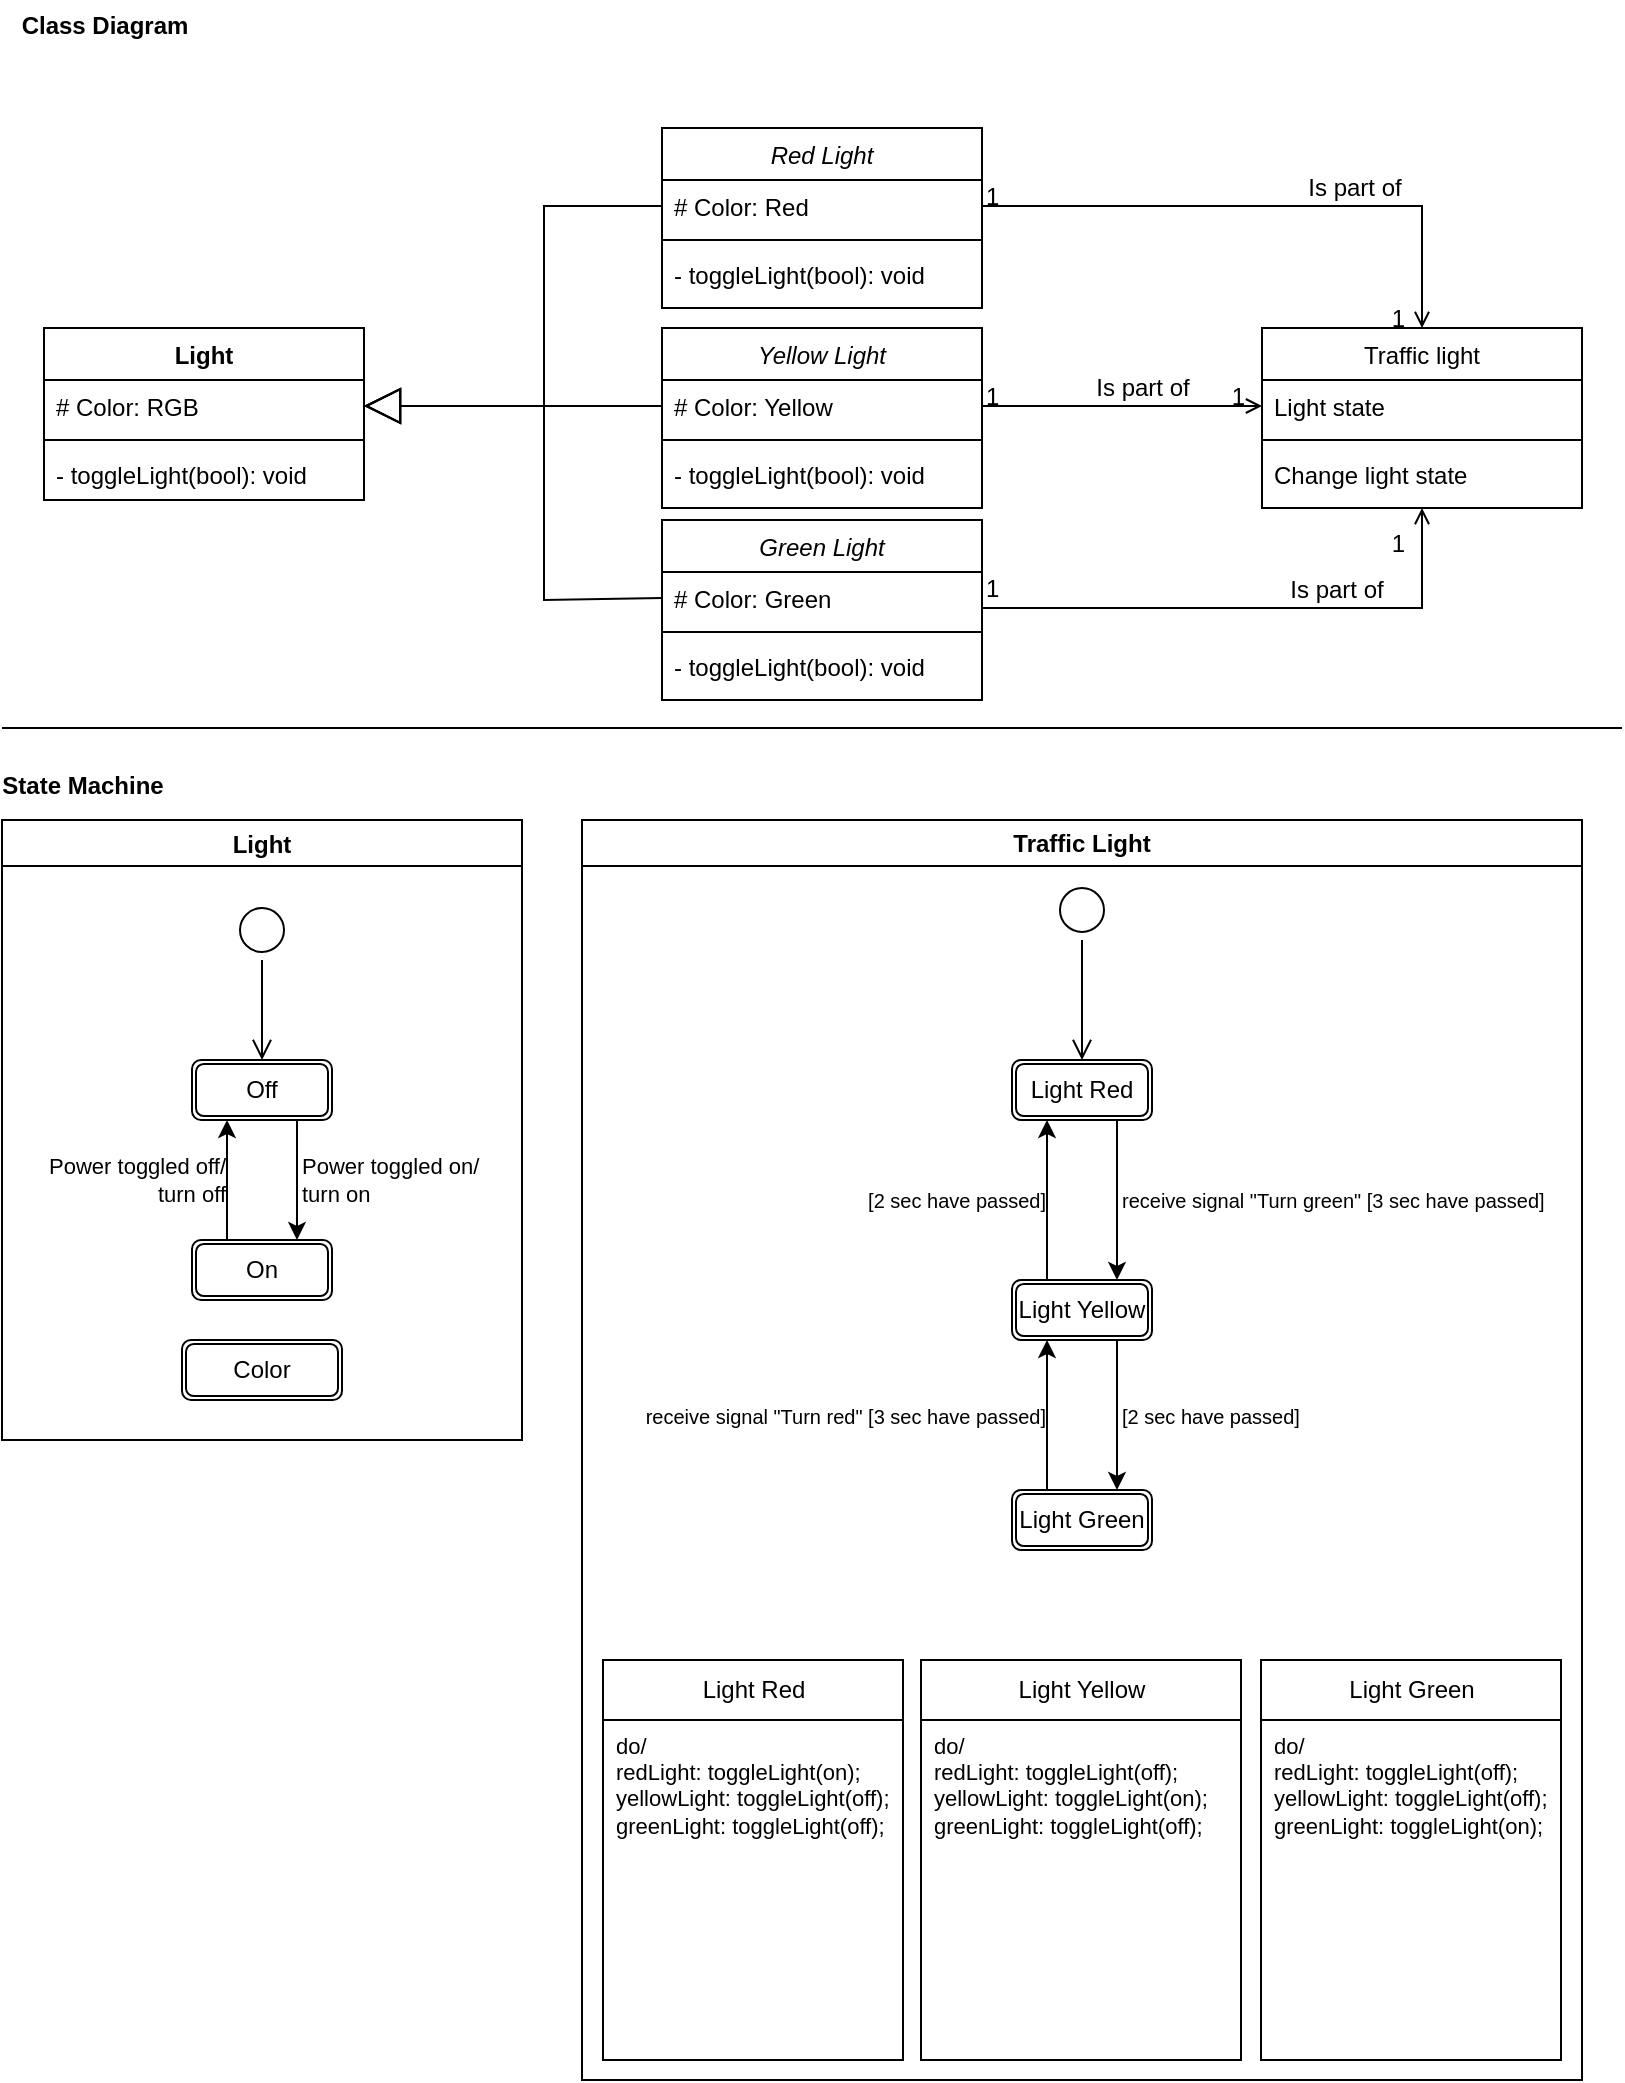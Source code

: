 <mxfile version="24.7.17">
  <diagram id="C5RBs43oDa-KdzZeNtuy" name="Page-1">
    <mxGraphModel dx="1393" dy="788" grid="1" gridSize="10" guides="1" tooltips="1" connect="1" arrows="1" fold="1" page="1" pageScale="1" pageWidth="827" pageHeight="1169" math="0" shadow="0">
      <root>
        <mxCell id="WIyWlLk6GJQsqaUBKTNV-0" />
        <mxCell id="WIyWlLk6GJQsqaUBKTNV-1" parent="WIyWlLk6GJQsqaUBKTNV-0" />
        <mxCell id="zkfFHV4jXpPFQw0GAbJ--0" value="Red Light" style="swimlane;fontStyle=2;align=center;verticalAlign=top;childLayout=stackLayout;horizontal=1;startSize=26;horizontalStack=0;resizeParent=1;resizeLast=0;collapsible=1;marginBottom=0;rounded=0;shadow=0;strokeWidth=1;" parent="WIyWlLk6GJQsqaUBKTNV-1" vertex="1">
          <mxGeometry x="339" y="94" width="160" height="90" as="geometry">
            <mxRectangle x="230" y="140" width="160" height="26" as="alternateBounds" />
          </mxGeometry>
        </mxCell>
        <mxCell id="zkfFHV4jXpPFQw0GAbJ--1" value="# Color: Red" style="text;align=left;verticalAlign=top;spacingLeft=4;spacingRight=4;overflow=hidden;rotatable=0;points=[[0,0.5],[1,0.5]];portConstraint=eastwest;" parent="zkfFHV4jXpPFQw0GAbJ--0" vertex="1">
          <mxGeometry y="26" width="160" height="26" as="geometry" />
        </mxCell>
        <mxCell id="zkfFHV4jXpPFQw0GAbJ--4" value="" style="line;html=1;strokeWidth=1;align=left;verticalAlign=middle;spacingTop=-1;spacingLeft=3;spacingRight=3;rotatable=0;labelPosition=right;points=[];portConstraint=eastwest;" parent="zkfFHV4jXpPFQw0GAbJ--0" vertex="1">
          <mxGeometry y="52" width="160" height="8" as="geometry" />
        </mxCell>
        <mxCell id="zkfFHV4jXpPFQw0GAbJ--5" value="- toggleLight(bool): void" style="text;align=left;verticalAlign=top;spacingLeft=4;spacingRight=4;overflow=hidden;rotatable=0;points=[[0,0.5],[1,0.5]];portConstraint=eastwest;" parent="zkfFHV4jXpPFQw0GAbJ--0" vertex="1">
          <mxGeometry y="60" width="160" height="26" as="geometry" />
        </mxCell>
        <mxCell id="zkfFHV4jXpPFQw0GAbJ--17" value="Traffic light" style="swimlane;fontStyle=0;align=center;verticalAlign=top;childLayout=stackLayout;horizontal=1;startSize=26;horizontalStack=0;resizeParent=1;resizeLast=0;collapsible=1;marginBottom=0;rounded=0;shadow=0;strokeWidth=1;" parent="WIyWlLk6GJQsqaUBKTNV-1" vertex="1">
          <mxGeometry x="639" y="194" width="160" height="90" as="geometry">
            <mxRectangle x="550" y="140" width="160" height="26" as="alternateBounds" />
          </mxGeometry>
        </mxCell>
        <mxCell id="zkfFHV4jXpPFQw0GAbJ--18" value="Light state" style="text;align=left;verticalAlign=top;spacingLeft=4;spacingRight=4;overflow=hidden;rotatable=0;points=[[0,0.5],[1,0.5]];portConstraint=eastwest;" parent="zkfFHV4jXpPFQw0GAbJ--17" vertex="1">
          <mxGeometry y="26" width="160" height="26" as="geometry" />
        </mxCell>
        <mxCell id="zkfFHV4jXpPFQw0GAbJ--23" value="" style="line;html=1;strokeWidth=1;align=left;verticalAlign=middle;spacingTop=-1;spacingLeft=3;spacingRight=3;rotatable=0;labelPosition=right;points=[];portConstraint=eastwest;" parent="zkfFHV4jXpPFQw0GAbJ--17" vertex="1">
          <mxGeometry y="52" width="160" height="8" as="geometry" />
        </mxCell>
        <mxCell id="zkfFHV4jXpPFQw0GAbJ--25" value="Change light state" style="text;align=left;verticalAlign=top;spacingLeft=4;spacingRight=4;overflow=hidden;rotatable=0;points=[[0,0.5],[1,0.5]];portConstraint=eastwest;" parent="zkfFHV4jXpPFQw0GAbJ--17" vertex="1">
          <mxGeometry y="60" width="160" height="26" as="geometry" />
        </mxCell>
        <mxCell id="zkfFHV4jXpPFQw0GAbJ--26" value="" style="endArrow=open;shadow=0;strokeWidth=1;rounded=0;curved=0;endFill=1;edgeStyle=elbowEdgeStyle;elbow=vertical;exitX=1;exitY=0.5;exitDx=0;exitDy=0;" parent="WIyWlLk6GJQsqaUBKTNV-1" source="zkfFHV4jXpPFQw0GAbJ--1" target="zkfFHV4jXpPFQw0GAbJ--17" edge="1">
          <mxGeometry x="0.5" y="41" relative="1" as="geometry">
            <mxPoint x="709" y="276" as="sourcePoint" />
            <mxPoint x="869" y="276" as="targetPoint" />
            <mxPoint x="-40" y="32" as="offset" />
            <Array as="points">
              <mxPoint x="719" y="133" />
            </Array>
          </mxGeometry>
        </mxCell>
        <mxCell id="zkfFHV4jXpPFQw0GAbJ--27" value="1" style="resizable=0;align=left;verticalAlign=bottom;labelBackgroundColor=none;fontSize=12;" parent="zkfFHV4jXpPFQw0GAbJ--26" connectable="0" vertex="1">
          <mxGeometry x="-1" relative="1" as="geometry">
            <mxPoint y="4" as="offset" />
          </mxGeometry>
        </mxCell>
        <mxCell id="zkfFHV4jXpPFQw0GAbJ--28" value="1" style="resizable=0;align=right;verticalAlign=bottom;labelBackgroundColor=none;fontSize=12;" parent="zkfFHV4jXpPFQw0GAbJ--26" connectable="0" vertex="1">
          <mxGeometry x="1" relative="1" as="geometry">
            <mxPoint x="-7" y="4" as="offset" />
          </mxGeometry>
        </mxCell>
        <mxCell id="zkfFHV4jXpPFQw0GAbJ--29" value="Is part of" style="text;html=1;resizable=0;points=[];;align=center;verticalAlign=middle;labelBackgroundColor=none;rounded=0;shadow=0;strokeWidth=1;fontSize=12;" parent="zkfFHV4jXpPFQw0GAbJ--26" vertex="1" connectable="0">
          <mxGeometry x="0.5" y="49" relative="1" as="geometry">
            <mxPoint x="-25" y="40" as="offset" />
          </mxGeometry>
        </mxCell>
        <mxCell id="d9R9UuPEyKs_aaEbfpF--1" value="" style="line;strokeWidth=1;fillColor=none;align=left;verticalAlign=middle;spacingTop=-1;spacingLeft=3;spacingRight=3;rotatable=0;labelPosition=right;points=[];portConstraint=eastwest;strokeColor=inherit;" vertex="1" parent="WIyWlLk6GJQsqaUBKTNV-1">
          <mxGeometry x="9" y="390" width="810" height="8" as="geometry" />
        </mxCell>
        <mxCell id="d9R9UuPEyKs_aaEbfpF--3" value="Class Diagram" style="text;align=center;fontStyle=1;verticalAlign=middle;spacingLeft=3;spacingRight=3;strokeColor=none;rotatable=0;points=[[0,0.5],[1,0.5]];portConstraint=eastwest;html=1;" vertex="1" parent="WIyWlLk6GJQsqaUBKTNV-1">
          <mxGeometry x="20" y="30" width="80" height="26" as="geometry" />
        </mxCell>
        <mxCell id="d9R9UuPEyKs_aaEbfpF--4" value="State Machine" style="text;align=center;fontStyle=1;verticalAlign=middle;spacingLeft=3;spacingRight=3;strokeColor=none;rotatable=0;points=[[0,0.5],[1,0.5]];portConstraint=eastwest;html=1;" vertex="1" parent="WIyWlLk6GJQsqaUBKTNV-1">
          <mxGeometry x="9" y="410" width="80" height="26" as="geometry" />
        </mxCell>
        <mxCell id="d9R9UuPEyKs_aaEbfpF--6" value="Light" style="swimlane;" vertex="1" parent="WIyWlLk6GJQsqaUBKTNV-1">
          <mxGeometry x="9" y="440" width="260" height="310" as="geometry" />
        </mxCell>
        <mxCell id="d9R9UuPEyKs_aaEbfpF--5" value="Off" style="shape=ext;double=1;rounded=1;whiteSpace=wrap;html=1;" vertex="1" parent="d9R9UuPEyKs_aaEbfpF--6">
          <mxGeometry x="95" y="120" width="70" height="30" as="geometry" />
        </mxCell>
        <mxCell id="d9R9UuPEyKs_aaEbfpF--7" value="On" style="shape=ext;double=1;rounded=1;whiteSpace=wrap;html=1;" vertex="1" parent="d9R9UuPEyKs_aaEbfpF--6">
          <mxGeometry x="95" y="210" width="70" height="30" as="geometry" />
        </mxCell>
        <mxCell id="d9R9UuPEyKs_aaEbfpF--8" value="" style="endArrow=classic;html=1;rounded=0;exitX=0.75;exitY=1;exitDx=0;exitDy=0;entryX=0.75;entryY=0;entryDx=0;entryDy=0;" edge="1" parent="d9R9UuPEyKs_aaEbfpF--6" source="d9R9UuPEyKs_aaEbfpF--5" target="d9R9UuPEyKs_aaEbfpF--7">
          <mxGeometry relative="1" as="geometry">
            <mxPoint x="180" y="140" as="sourcePoint" />
            <mxPoint x="180" y="210" as="targetPoint" />
          </mxGeometry>
        </mxCell>
        <mxCell id="d9R9UuPEyKs_aaEbfpF--9" value="Power toggled on/&lt;div&gt;turn on&lt;/div&gt;" style="edgeLabel;resizable=0;html=1;;align=left;verticalAlign=middle;labelPosition=right;verticalLabelPosition=middle;" connectable="0" vertex="1" parent="d9R9UuPEyKs_aaEbfpF--8">
          <mxGeometry relative="1" as="geometry" />
        </mxCell>
        <mxCell id="d9R9UuPEyKs_aaEbfpF--11" value="" style="endArrow=classic;html=1;rounded=0;entryX=0.25;entryY=1;entryDx=0;entryDy=0;labelPosition=left;verticalLabelPosition=middle;align=right;verticalAlign=middle;exitX=0.25;exitY=0;exitDx=0;exitDy=0;" edge="1" parent="d9R9UuPEyKs_aaEbfpF--6" source="d9R9UuPEyKs_aaEbfpF--7" target="d9R9UuPEyKs_aaEbfpF--5">
          <mxGeometry relative="1" as="geometry">
            <mxPoint x="120" y="190" as="sourcePoint" />
            <mxPoint x="158" y="220" as="targetPoint" />
          </mxGeometry>
        </mxCell>
        <mxCell id="d9R9UuPEyKs_aaEbfpF--12" value="Power toggled off/&lt;div&gt;turn off&lt;/div&gt;" style="edgeLabel;resizable=0;html=1;;align=right;verticalAlign=middle;labelPosition=left;verticalLabelPosition=middle;" connectable="0" vertex="1" parent="d9R9UuPEyKs_aaEbfpF--11">
          <mxGeometry relative="1" as="geometry" />
        </mxCell>
        <mxCell id="d9R9UuPEyKs_aaEbfpF--21" value="Color" style="shape=ext;double=1;rounded=1;whiteSpace=wrap;html=1;" vertex="1" parent="d9R9UuPEyKs_aaEbfpF--6">
          <mxGeometry x="90" y="260" width="80" height="30" as="geometry" />
        </mxCell>
        <mxCell id="d9R9UuPEyKs_aaEbfpF--39" value="" style="ellipse;html=1;shape=startState;" vertex="1" parent="d9R9UuPEyKs_aaEbfpF--6">
          <mxGeometry x="115" y="40" width="30" height="30" as="geometry" />
        </mxCell>
        <mxCell id="d9R9UuPEyKs_aaEbfpF--40" value="" style="edgeStyle=orthogonalEdgeStyle;html=1;verticalAlign=bottom;endArrow=open;endSize=8;rounded=0;entryX=0.5;entryY=0;entryDx=0;entryDy=0;" edge="1" source="d9R9UuPEyKs_aaEbfpF--39" parent="d9R9UuPEyKs_aaEbfpF--6" target="d9R9UuPEyKs_aaEbfpF--5">
          <mxGeometry relative="1" as="geometry">
            <mxPoint x="216" y="120" as="targetPoint" />
            <Array as="points">
              <mxPoint x="130" y="90" />
              <mxPoint x="130" y="90" />
            </Array>
          </mxGeometry>
        </mxCell>
        <mxCell id="d9R9UuPEyKs_aaEbfpF--20" value="Traffic Light" style="swimlane;whiteSpace=wrap;html=1;" vertex="1" parent="WIyWlLk6GJQsqaUBKTNV-1">
          <mxGeometry x="299" y="440" width="500" height="630" as="geometry" />
        </mxCell>
        <mxCell id="d9R9UuPEyKs_aaEbfpF--41" value="Light Red" style="shape=ext;double=1;rounded=1;whiteSpace=wrap;html=1;" vertex="1" parent="d9R9UuPEyKs_aaEbfpF--20">
          <mxGeometry x="215" y="120" width="70" height="30" as="geometry" />
        </mxCell>
        <mxCell id="d9R9UuPEyKs_aaEbfpF--43" value="Light Green" style="shape=ext;double=1;rounded=1;whiteSpace=wrap;html=1;" vertex="1" parent="d9R9UuPEyKs_aaEbfpF--20">
          <mxGeometry x="215" y="335" width="70" height="30" as="geometry" />
        </mxCell>
        <mxCell id="d9R9UuPEyKs_aaEbfpF--42" value="Light Yellow" style="shape=ext;double=1;rounded=1;whiteSpace=wrap;html=1;" vertex="1" parent="d9R9UuPEyKs_aaEbfpF--20">
          <mxGeometry x="215" y="230" width="70" height="30" as="geometry" />
        </mxCell>
        <mxCell id="d9R9UuPEyKs_aaEbfpF--48" value="" style="ellipse;html=1;shape=startState;" vertex="1" parent="d9R9UuPEyKs_aaEbfpF--20">
          <mxGeometry x="235" y="30" width="30" height="30" as="geometry" />
        </mxCell>
        <mxCell id="d9R9UuPEyKs_aaEbfpF--49" value="" style="edgeStyle=orthogonalEdgeStyle;html=1;verticalAlign=bottom;endArrow=open;endSize=8;rounded=0;entryX=0.5;entryY=0;entryDx=0;entryDy=0;" edge="1" source="d9R9UuPEyKs_aaEbfpF--48" parent="d9R9UuPEyKs_aaEbfpF--20" target="d9R9UuPEyKs_aaEbfpF--41">
          <mxGeometry relative="1" as="geometry">
            <mxPoint x="250" y="120" as="targetPoint" />
          </mxGeometry>
        </mxCell>
        <mxCell id="d9R9UuPEyKs_aaEbfpF--50" value="" style="endArrow=classic;html=1;rounded=0;exitX=0.75;exitY=1;exitDx=0;exitDy=0;entryX=0.75;entryY=0;entryDx=0;entryDy=0;fontSize=11;horizontal=1;" edge="1" parent="d9R9UuPEyKs_aaEbfpF--20" source="d9R9UuPEyKs_aaEbfpF--41" target="d9R9UuPEyKs_aaEbfpF--42">
          <mxGeometry relative="1" as="geometry">
            <mxPoint x="321" y="160" as="sourcePoint" />
            <mxPoint x="321" y="220" as="targetPoint" />
          </mxGeometry>
        </mxCell>
        <mxCell id="d9R9UuPEyKs_aaEbfpF--51" value="&lt;font style=&quot;font-size: 10px;&quot;&gt;receive signal &quot;Turn green&quot; [3 sec have passed]&lt;/font&gt;" style="edgeLabel;resizable=0;html=1;;align=left;verticalAlign=middle;labelPosition=right;verticalLabelPosition=middle;" connectable="0" vertex="1" parent="d9R9UuPEyKs_aaEbfpF--50">
          <mxGeometry relative="1" as="geometry" />
        </mxCell>
        <mxCell id="d9R9UuPEyKs_aaEbfpF--52" value="" style="endArrow=classic;html=1;rounded=0;exitX=0.75;exitY=1;exitDx=0;exitDy=0;entryX=0.75;entryY=0;entryDx=0;entryDy=0;" edge="1" parent="d9R9UuPEyKs_aaEbfpF--20" source="d9R9UuPEyKs_aaEbfpF--42" target="d9R9UuPEyKs_aaEbfpF--43">
          <mxGeometry relative="1" as="geometry">
            <mxPoint x="321" y="270" as="sourcePoint" />
            <mxPoint x="321" y="330" as="targetPoint" />
          </mxGeometry>
        </mxCell>
        <mxCell id="d9R9UuPEyKs_aaEbfpF--53" value="&lt;span style=&quot;font-size: 10px;&quot;&gt;[2 sec have passed]&lt;/span&gt;" style="edgeLabel;resizable=0;html=1;;align=left;verticalAlign=middle;labelPosition=right;verticalLabelPosition=middle;" connectable="0" vertex="1" parent="d9R9UuPEyKs_aaEbfpF--52">
          <mxGeometry relative="1" as="geometry" />
        </mxCell>
        <mxCell id="d9R9UuPEyKs_aaEbfpF--54" value="" style="endArrow=classic;html=1;rounded=0;entryX=0.25;entryY=1;entryDx=0;entryDy=0;labelPosition=left;verticalLabelPosition=middle;align=right;verticalAlign=middle;exitX=0.25;exitY=0;exitDx=0;exitDy=0;" edge="1" parent="d9R9UuPEyKs_aaEbfpF--20" source="d9R9UuPEyKs_aaEbfpF--42" target="d9R9UuPEyKs_aaEbfpF--41">
          <mxGeometry relative="1" as="geometry">
            <mxPoint x="191" y="220" as="sourcePoint" />
            <mxPoint x="191" y="160" as="targetPoint" />
          </mxGeometry>
        </mxCell>
        <mxCell id="d9R9UuPEyKs_aaEbfpF--55" value="&lt;span style=&quot;font-size: 10px; text-align: left;&quot;&gt;[2 sec have passed]&lt;/span&gt;" style="edgeLabel;resizable=0;html=1;;align=right;verticalAlign=middle;labelPosition=left;verticalLabelPosition=middle;" connectable="0" vertex="1" parent="d9R9UuPEyKs_aaEbfpF--54">
          <mxGeometry relative="1" as="geometry" />
        </mxCell>
        <mxCell id="d9R9UuPEyKs_aaEbfpF--56" value="" style="endArrow=classic;html=1;rounded=0;entryX=0.25;entryY=1;entryDx=0;entryDy=0;labelPosition=left;verticalLabelPosition=middle;align=right;verticalAlign=middle;exitX=0.25;exitY=0;exitDx=0;exitDy=0;" edge="1" parent="d9R9UuPEyKs_aaEbfpF--20" source="d9R9UuPEyKs_aaEbfpF--43" target="d9R9UuPEyKs_aaEbfpF--42">
          <mxGeometry relative="1" as="geometry">
            <mxPoint x="181" y="330" as="sourcePoint" />
            <mxPoint x="181" y="270" as="targetPoint" />
          </mxGeometry>
        </mxCell>
        <mxCell id="d9R9UuPEyKs_aaEbfpF--57" value="&lt;span style=&quot;font-size: 10px; text-align: left;&quot;&gt;receive signal &quot;Turn red&quot; [3 sec have passed]&lt;/span&gt;" style="edgeLabel;resizable=0;html=1;;align=right;verticalAlign=middle;labelPosition=left;verticalLabelPosition=middle;" connectable="0" vertex="1" parent="d9R9UuPEyKs_aaEbfpF--56">
          <mxGeometry relative="1" as="geometry" />
        </mxCell>
        <mxCell id="d9R9UuPEyKs_aaEbfpF--69" value="Light Green" style="swimlane;fontStyle=0;childLayout=stackLayout;horizontal=1;startSize=30;fillColor=none;horizontalStack=0;resizeParent=1;resizeParentMax=0;resizeLast=0;collapsible=1;marginBottom=0;whiteSpace=wrap;html=1;" vertex="1" parent="d9R9UuPEyKs_aaEbfpF--20">
          <mxGeometry x="339.5" y="420" width="150" height="200" as="geometry" />
        </mxCell>
        <mxCell id="d9R9UuPEyKs_aaEbfpF--70" value="&lt;div style=&quot;font-size: 11px;&quot;&gt;do/&lt;/div&gt;&lt;div style=&quot;font-size: 11px;&quot;&gt;redLight: toggleLight(off);&lt;/div&gt;&lt;div style=&quot;font-size: 11px;&quot;&gt;&lt;div&gt;&lt;span style=&quot;background-color: initial;&quot;&gt;yellow&lt;/span&gt;Light: toggleLight(off);&lt;/div&gt;&lt;div&gt;&lt;span style=&quot;background-color: initial;&quot;&gt;green&lt;/span&gt;Light: toggleLight(on);&lt;/div&gt;&lt;div&gt;&lt;br&gt;&lt;/div&gt;&lt;/div&gt;&lt;div style=&quot;font-size: 11px;&quot;&gt;&lt;br&gt;&lt;/div&gt;&lt;div style=&quot;font-size: 11px;&quot;&gt;&lt;br&gt;&lt;/div&gt;&lt;div style=&quot;font-size: 11px;&quot;&gt;&lt;br&gt;&lt;br&gt;&lt;/div&gt;" style="text;strokeColor=none;fillColor=none;align=left;verticalAlign=top;spacingLeft=4;spacingRight=4;overflow=hidden;rotatable=0;points=[[0,0.5],[1,0.5]];portConstraint=eastwest;whiteSpace=wrap;html=1;" vertex="1" parent="d9R9UuPEyKs_aaEbfpF--69">
          <mxGeometry y="30" width="150" height="170" as="geometry" />
        </mxCell>
        <mxCell id="d9R9UuPEyKs_aaEbfpF--76" value="Light Yellow" style="swimlane;fontStyle=0;childLayout=stackLayout;horizontal=1;startSize=30;fillColor=none;horizontalStack=0;resizeParent=1;resizeParentMax=0;resizeLast=0;collapsible=1;marginBottom=0;whiteSpace=wrap;html=1;" vertex="1" parent="d9R9UuPEyKs_aaEbfpF--20">
          <mxGeometry x="169.5" y="420" width="160" height="200" as="geometry" />
        </mxCell>
        <mxCell id="d9R9UuPEyKs_aaEbfpF--77" value="&lt;div style=&quot;font-size: 11px;&quot;&gt;do/&lt;/div&gt;&lt;div style=&quot;font-size: 11px;&quot;&gt;redLight: toggleLight(off);&lt;/div&gt;&lt;div style=&quot;font-size: 11px;&quot;&gt;&lt;div&gt;&lt;span style=&quot;background-color: initial;&quot;&gt;yellow&lt;/span&gt;Light: toggleLight(on);&lt;/div&gt;&lt;div&gt;&lt;span style=&quot;background-color: initial;&quot;&gt;green&lt;/span&gt;Light: toggleLight(off);&lt;/div&gt;&lt;div&gt;&lt;br&gt;&lt;/div&gt;&lt;/div&gt;&lt;div style=&quot;font-size: 11px;&quot;&gt;&lt;br&gt;&lt;/div&gt;&lt;div style=&quot;font-size: 11px;&quot;&gt;&lt;br&gt;&lt;/div&gt;&lt;div style=&quot;font-size: 11px;&quot;&gt;&lt;br&gt;&lt;br&gt;&lt;/div&gt;" style="text;strokeColor=none;fillColor=none;align=left;verticalAlign=top;spacingLeft=4;spacingRight=4;overflow=hidden;rotatable=0;points=[[0,0.5],[1,0.5]];portConstraint=eastwest;whiteSpace=wrap;html=1;" vertex="1" parent="d9R9UuPEyKs_aaEbfpF--76">
          <mxGeometry y="30" width="160" height="170" as="geometry" />
        </mxCell>
        <mxCell id="d9R9UuPEyKs_aaEbfpF--74" value="Light Red" style="swimlane;fontStyle=0;childLayout=stackLayout;horizontal=1;startSize=30;fillColor=none;horizontalStack=0;resizeParent=1;resizeParentMax=0;resizeLast=0;collapsible=1;marginBottom=0;whiteSpace=wrap;html=1;" vertex="1" parent="d9R9UuPEyKs_aaEbfpF--20">
          <mxGeometry x="10.5" y="420" width="150" height="200" as="geometry" />
        </mxCell>
        <mxCell id="d9R9UuPEyKs_aaEbfpF--75" value="&lt;div style=&quot;font-size: 11px;&quot;&gt;&lt;font style=&quot;font-size: 11px;&quot;&gt;do/&lt;/font&gt;&lt;/div&gt;&lt;div style=&quot;font-size: 11px;&quot;&gt;&lt;font style=&quot;font-size: 11px;&quot;&gt;redLight: toggleLight(on);&lt;/font&gt;&lt;/div&gt;&lt;div style=&quot;font-size: 11px;&quot;&gt;&lt;font style=&quot;font-size: 11px;&quot;&gt;&lt;div&gt;yellowLight: toggleLight(off);&lt;/div&gt;&lt;div&gt;&lt;div&gt;greenLight: toggleLight(off);&lt;/div&gt;&lt;/div&gt;&lt;div&gt;&lt;br&gt;&lt;/div&gt;&lt;/font&gt;&lt;/div&gt;&lt;div style=&quot;font-size: 11px;&quot;&gt;&lt;font style=&quot;font-size: 11px;&quot;&gt;&lt;br&gt;&lt;/font&gt;&lt;/div&gt;&lt;div style=&quot;font-size: 11px;&quot;&gt;&lt;font style=&quot;font-size: 11px;&quot;&gt;&lt;br&gt;&lt;/font&gt;&lt;/div&gt;&lt;div style=&quot;font-size: 11px;&quot;&gt;&lt;br&gt;&lt;/div&gt;" style="text;strokeColor=none;fillColor=none;align=left;verticalAlign=top;spacingLeft=4;spacingRight=4;overflow=hidden;rotatable=0;points=[[0,0.5],[1,0.5]];portConstraint=eastwest;whiteSpace=wrap;html=1;" vertex="1" parent="d9R9UuPEyKs_aaEbfpF--74">
          <mxGeometry y="30" width="150" height="170" as="geometry" />
        </mxCell>
        <mxCell id="d9R9UuPEyKs_aaEbfpF--23" value="Yellow Light" style="swimlane;fontStyle=2;align=center;verticalAlign=top;childLayout=stackLayout;horizontal=1;startSize=26;horizontalStack=0;resizeParent=1;resizeLast=0;collapsible=1;marginBottom=0;rounded=0;shadow=0;strokeWidth=1;" vertex="1" parent="WIyWlLk6GJQsqaUBKTNV-1">
          <mxGeometry x="339" y="194" width="160" height="90" as="geometry">
            <mxRectangle x="230" y="140" width="160" height="26" as="alternateBounds" />
          </mxGeometry>
        </mxCell>
        <mxCell id="d9R9UuPEyKs_aaEbfpF--24" value="# Color: Yellow" style="text;align=left;verticalAlign=top;spacingLeft=4;spacingRight=4;overflow=hidden;rotatable=0;points=[[0,0.5],[1,0.5]];portConstraint=eastwest;" vertex="1" parent="d9R9UuPEyKs_aaEbfpF--23">
          <mxGeometry y="26" width="160" height="26" as="geometry" />
        </mxCell>
        <mxCell id="d9R9UuPEyKs_aaEbfpF--25" value="" style="line;html=1;strokeWidth=1;align=left;verticalAlign=middle;spacingTop=-1;spacingLeft=3;spacingRight=3;rotatable=0;labelPosition=right;points=[];portConstraint=eastwest;" vertex="1" parent="d9R9UuPEyKs_aaEbfpF--23">
          <mxGeometry y="52" width="160" height="8" as="geometry" />
        </mxCell>
        <mxCell id="d9R9UuPEyKs_aaEbfpF--26" value="- toggleLight(bool): void" style="text;align=left;verticalAlign=top;spacingLeft=4;spacingRight=4;overflow=hidden;rotatable=0;points=[[0,0.5],[1,0.5]];portConstraint=eastwest;" vertex="1" parent="d9R9UuPEyKs_aaEbfpF--23">
          <mxGeometry y="60" width="160" height="26" as="geometry" />
        </mxCell>
        <mxCell id="d9R9UuPEyKs_aaEbfpF--27" value="Green Light" style="swimlane;fontStyle=2;align=center;verticalAlign=top;childLayout=stackLayout;horizontal=1;startSize=26;horizontalStack=0;resizeParent=1;resizeLast=0;collapsible=1;marginBottom=0;rounded=0;shadow=0;strokeWidth=1;" vertex="1" parent="WIyWlLk6GJQsqaUBKTNV-1">
          <mxGeometry x="339" y="290" width="160" height="90" as="geometry">
            <mxRectangle x="230" y="140" width="160" height="26" as="alternateBounds" />
          </mxGeometry>
        </mxCell>
        <mxCell id="d9R9UuPEyKs_aaEbfpF--28" value="# Color: Green" style="text;align=left;verticalAlign=top;spacingLeft=4;spacingRight=4;overflow=hidden;rotatable=0;points=[[0,0.5],[1,0.5]];portConstraint=eastwest;" vertex="1" parent="d9R9UuPEyKs_aaEbfpF--27">
          <mxGeometry y="26" width="160" height="26" as="geometry" />
        </mxCell>
        <mxCell id="d9R9UuPEyKs_aaEbfpF--29" value="" style="line;html=1;strokeWidth=1;align=left;verticalAlign=middle;spacingTop=-1;spacingLeft=3;spacingRight=3;rotatable=0;labelPosition=right;points=[];portConstraint=eastwest;" vertex="1" parent="d9R9UuPEyKs_aaEbfpF--27">
          <mxGeometry y="52" width="160" height="8" as="geometry" />
        </mxCell>
        <mxCell id="d9R9UuPEyKs_aaEbfpF--30" value="- toggleLight(bool): void" style="text;align=left;verticalAlign=top;spacingLeft=4;spacingRight=4;overflow=hidden;rotatable=0;points=[[0,0.5],[1,0.5]];portConstraint=eastwest;" vertex="1" parent="d9R9UuPEyKs_aaEbfpF--27">
          <mxGeometry y="60" width="160" height="26" as="geometry" />
        </mxCell>
        <mxCell id="d9R9UuPEyKs_aaEbfpF--31" value="" style="endArrow=open;shadow=0;strokeWidth=1;rounded=0;curved=0;endFill=1;edgeStyle=elbowEdgeStyle;elbow=vertical;exitX=1;exitY=0.5;exitDx=0;exitDy=0;entryX=0;entryY=0.5;entryDx=0;entryDy=0;" edge="1" parent="WIyWlLk6GJQsqaUBKTNV-1" source="d9R9UuPEyKs_aaEbfpF--24" target="zkfFHV4jXpPFQw0GAbJ--18">
          <mxGeometry x="0.5" y="41" relative="1" as="geometry">
            <mxPoint x="509" y="149" as="sourcePoint" />
            <mxPoint x="609" y="149" as="targetPoint" />
            <mxPoint x="-40" y="32" as="offset" />
          </mxGeometry>
        </mxCell>
        <mxCell id="d9R9UuPEyKs_aaEbfpF--32" value="1" style="resizable=0;align=left;verticalAlign=bottom;labelBackgroundColor=none;fontSize=12;" connectable="0" vertex="1" parent="d9R9UuPEyKs_aaEbfpF--31">
          <mxGeometry x="-1" relative="1" as="geometry">
            <mxPoint y="4" as="offset" />
          </mxGeometry>
        </mxCell>
        <mxCell id="d9R9UuPEyKs_aaEbfpF--33" value="1" style="resizable=0;align=right;verticalAlign=bottom;labelBackgroundColor=none;fontSize=12;" connectable="0" vertex="1" parent="d9R9UuPEyKs_aaEbfpF--31">
          <mxGeometry x="1" relative="1" as="geometry">
            <mxPoint x="-7" y="4" as="offset" />
          </mxGeometry>
        </mxCell>
        <mxCell id="d9R9UuPEyKs_aaEbfpF--34" value="Is part of" style="text;html=1;resizable=0;points=[];;align=center;verticalAlign=middle;labelBackgroundColor=none;rounded=0;shadow=0;strokeWidth=1;fontSize=12;" vertex="1" connectable="0" parent="d9R9UuPEyKs_aaEbfpF--31">
          <mxGeometry x="0.5" y="49" relative="1" as="geometry">
            <mxPoint x="-25" y="40" as="offset" />
          </mxGeometry>
        </mxCell>
        <mxCell id="d9R9UuPEyKs_aaEbfpF--35" value="" style="endArrow=open;shadow=0;strokeWidth=1;rounded=0;curved=0;endFill=1;edgeStyle=elbowEdgeStyle;elbow=vertical;exitX=1;exitY=0.5;exitDx=0;exitDy=0;entryX=0.5;entryY=1;entryDx=0;entryDy=0;" edge="1" parent="WIyWlLk6GJQsqaUBKTNV-1" source="d9R9UuPEyKs_aaEbfpF--28" target="zkfFHV4jXpPFQw0GAbJ--17">
          <mxGeometry x="0.5" y="41" relative="1" as="geometry">
            <mxPoint x="519" y="159" as="sourcePoint" />
            <mxPoint x="619" y="159" as="targetPoint" />
            <mxPoint x="-40" y="32" as="offset" />
            <Array as="points">
              <mxPoint x="639" y="334" />
            </Array>
          </mxGeometry>
        </mxCell>
        <mxCell id="d9R9UuPEyKs_aaEbfpF--36" value="1" style="resizable=0;align=left;verticalAlign=bottom;labelBackgroundColor=none;fontSize=12;" connectable="0" vertex="1" parent="d9R9UuPEyKs_aaEbfpF--35">
          <mxGeometry x="-1" relative="1" as="geometry">
            <mxPoint y="4" as="offset" />
          </mxGeometry>
        </mxCell>
        <mxCell id="d9R9UuPEyKs_aaEbfpF--37" value="1" style="resizable=0;align=right;verticalAlign=top;labelBackgroundColor=none;fontSize=12;" connectable="0" vertex="1" parent="d9R9UuPEyKs_aaEbfpF--35">
          <mxGeometry x="1" relative="1" as="geometry">
            <mxPoint x="-7" y="4" as="offset" />
          </mxGeometry>
        </mxCell>
        <mxCell id="d9R9UuPEyKs_aaEbfpF--38" value="Is part of" style="text;html=1;resizable=0;points=[];;align=center;verticalAlign=middle;labelBackgroundColor=none;rounded=0;shadow=0;strokeWidth=1;fontSize=12;" vertex="1" connectable="0" parent="d9R9UuPEyKs_aaEbfpF--35">
          <mxGeometry x="0.5" y="49" relative="1" as="geometry">
            <mxPoint x="-25" y="40" as="offset" />
          </mxGeometry>
        </mxCell>
        <mxCell id="d9R9UuPEyKs_aaEbfpF--58" value="Light" style="swimlane;fontStyle=1;align=center;verticalAlign=top;childLayout=stackLayout;horizontal=1;startSize=26;horizontalStack=0;resizeParent=1;resizeParentMax=0;resizeLast=0;collapsible=1;marginBottom=0;whiteSpace=wrap;html=1;" vertex="1" parent="WIyWlLk6GJQsqaUBKTNV-1">
          <mxGeometry x="30" y="194" width="160" height="86" as="geometry" />
        </mxCell>
        <mxCell id="d9R9UuPEyKs_aaEbfpF--59" value="# Color: RGB" style="text;strokeColor=none;fillColor=none;align=left;verticalAlign=top;spacingLeft=4;spacingRight=4;overflow=hidden;rotatable=0;points=[[0,0.5],[1,0.5]];portConstraint=eastwest;whiteSpace=wrap;html=1;" vertex="1" parent="d9R9UuPEyKs_aaEbfpF--58">
          <mxGeometry y="26" width="160" height="26" as="geometry" />
        </mxCell>
        <mxCell id="d9R9UuPEyKs_aaEbfpF--60" value="" style="line;strokeWidth=1;fillColor=none;align=left;verticalAlign=middle;spacingTop=-1;spacingLeft=3;spacingRight=3;rotatable=0;labelPosition=right;points=[];portConstraint=eastwest;strokeColor=inherit;" vertex="1" parent="d9R9UuPEyKs_aaEbfpF--58">
          <mxGeometry y="52" width="160" height="8" as="geometry" />
        </mxCell>
        <mxCell id="d9R9UuPEyKs_aaEbfpF--61" value="- toggleLight(bool): void" style="text;strokeColor=none;fillColor=none;align=left;verticalAlign=top;spacingLeft=4;spacingRight=4;overflow=hidden;rotatable=0;points=[[0,0.5],[1,0.5]];portConstraint=eastwest;whiteSpace=wrap;html=1;" vertex="1" parent="d9R9UuPEyKs_aaEbfpF--58">
          <mxGeometry y="60" width="160" height="26" as="geometry" />
        </mxCell>
        <mxCell id="d9R9UuPEyKs_aaEbfpF--62" value="" style="endArrow=block;endSize=16;endFill=0;html=1;rounded=0;exitX=0;exitY=0.5;exitDx=0;exitDy=0;entryX=1;entryY=0.5;entryDx=0;entryDy=0;" edge="1" parent="WIyWlLk6GJQsqaUBKTNV-1" source="zkfFHV4jXpPFQw0GAbJ--1" target="d9R9UuPEyKs_aaEbfpF--59">
          <mxGeometry width="160" relative="1" as="geometry">
            <mxPoint x="330" y="320" as="sourcePoint" />
            <mxPoint x="490" y="320" as="targetPoint" />
            <Array as="points">
              <mxPoint x="280" y="133" />
              <mxPoint x="280" y="233" />
            </Array>
          </mxGeometry>
        </mxCell>
        <mxCell id="d9R9UuPEyKs_aaEbfpF--63" value="" style="endArrow=block;endSize=16;endFill=0;html=1;rounded=0;exitX=0;exitY=0.5;exitDx=0;exitDy=0;entryX=1;entryY=0.5;entryDx=0;entryDy=0;" edge="1" parent="WIyWlLk6GJQsqaUBKTNV-1" source="d9R9UuPEyKs_aaEbfpF--28" target="d9R9UuPEyKs_aaEbfpF--59">
          <mxGeometry width="160" relative="1" as="geometry">
            <mxPoint x="349" y="143" as="sourcePoint" />
            <mxPoint x="200" y="226" as="targetPoint" />
            <Array as="points">
              <mxPoint x="280" y="330" />
              <mxPoint x="280" y="233" />
            </Array>
          </mxGeometry>
        </mxCell>
        <mxCell id="d9R9UuPEyKs_aaEbfpF--65" value="" style="endArrow=block;endSize=16;endFill=0;html=1;rounded=0;exitX=0;exitY=0.5;exitDx=0;exitDy=0;entryX=1;entryY=0.5;entryDx=0;entryDy=0;" edge="1" parent="WIyWlLk6GJQsqaUBKTNV-1" source="d9R9UuPEyKs_aaEbfpF--24" target="d9R9UuPEyKs_aaEbfpF--59">
          <mxGeometry width="160" relative="1" as="geometry">
            <mxPoint x="349" y="339" as="sourcePoint" />
            <mxPoint x="200" y="243" as="targetPoint" />
            <Array as="points">
              <mxPoint x="280" y="233" />
            </Array>
          </mxGeometry>
        </mxCell>
      </root>
    </mxGraphModel>
  </diagram>
</mxfile>
